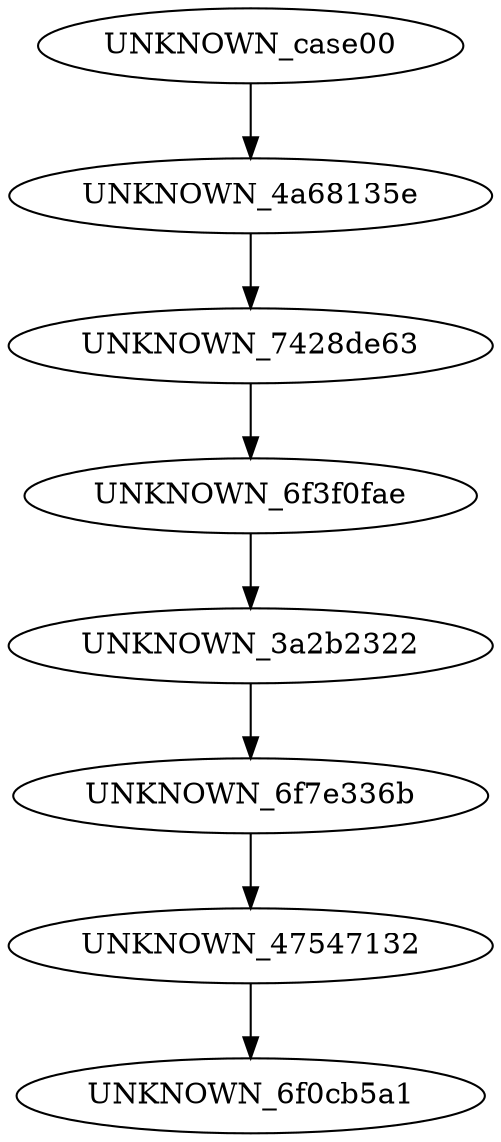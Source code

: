 digraph G {
	UNKNOWN_case00 -> UNKNOWN_4a68135e;
	UNKNOWN_4a68135e -> UNKNOWN_7428de63;
	UNKNOWN_7428de63 -> UNKNOWN_6f3f0fae;
	UNKNOWN_6f3f0fae -> UNKNOWN_3a2b2322;
	UNKNOWN_3a2b2322 -> UNKNOWN_6f7e336b;
	UNKNOWN_6f7e336b -> UNKNOWN_47547132;
	UNKNOWN_47547132 -> UNKNOWN_6f0cb5a1;
}

